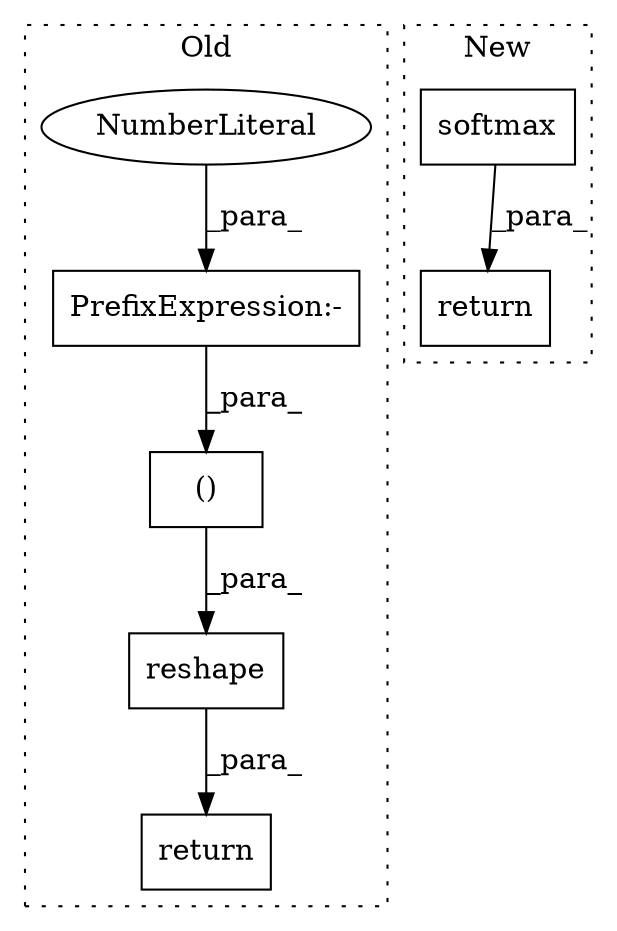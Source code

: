 digraph G {
subgraph cluster0 {
1 [label="reshape" a="32" s="2254,2285" l="15,2" shape="box"];
3 [label="()" a="106" s="2269" l="16" shape="box"];
4 [label="PrefixExpression:-" a="38" s="2269" l="1" shape="box"];
5 [label="NumberLiteral" a="34" s="2270" l="1" shape="ellipse"];
7 [label="return" a="41" s="2223" l="7" shape="box"];
label = "Old";
style="dotted";
}
subgraph cluster1 {
2 [label="softmax" a="32" s="2029,2039" l="8,1" shape="box"];
6 [label="return" a="41" s="2022" l="7" shape="box"];
label = "New";
style="dotted";
}
1 -> 7 [label="_para_"];
2 -> 6 [label="_para_"];
3 -> 1 [label="_para_"];
4 -> 3 [label="_para_"];
5 -> 4 [label="_para_"];
}